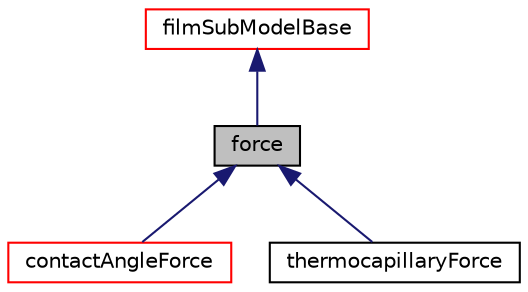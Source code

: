 digraph "force"
{
  bgcolor="transparent";
  edge [fontname="Helvetica",fontsize="10",labelfontname="Helvetica",labelfontsize="10"];
  node [fontname="Helvetica",fontsize="10",shape=record];
  Node1 [label="force",height=0.2,width=0.4,color="black", fillcolor="grey75", style="filled" fontcolor="black"];
  Node2 -> Node1 [dir="back",color="midnightblue",fontsize="10",style="solid",fontname="Helvetica"];
  Node2 [label="filmSubModelBase",height=0.2,width=0.4,color="red",URL="$classFoam_1_1regionModels_1_1surfaceFilmModels_1_1filmSubModelBase.html",tooltip="Base class for surface film sub-models. "];
  Node1 -> Node3 [dir="back",color="midnightblue",fontsize="10",style="solid",fontname="Helvetica"];
  Node3 [label="contactAngleForce",height=0.2,width=0.4,color="red",URL="$classFoam_1_1regionModels_1_1surfaceFilmModels_1_1contactAngleForce.html",tooltip="Base-class for film contact angle force models. "];
  Node1 -> Node4 [dir="back",color="midnightblue",fontsize="10",style="solid",fontname="Helvetica"];
  Node4 [label="thermocapillaryForce",height=0.2,width=0.4,color="black",URL="$classFoam_1_1regionModels_1_1surfaceFilmModels_1_1thermocapillaryForce.html",tooltip="Thermocapillary force. "];
}
